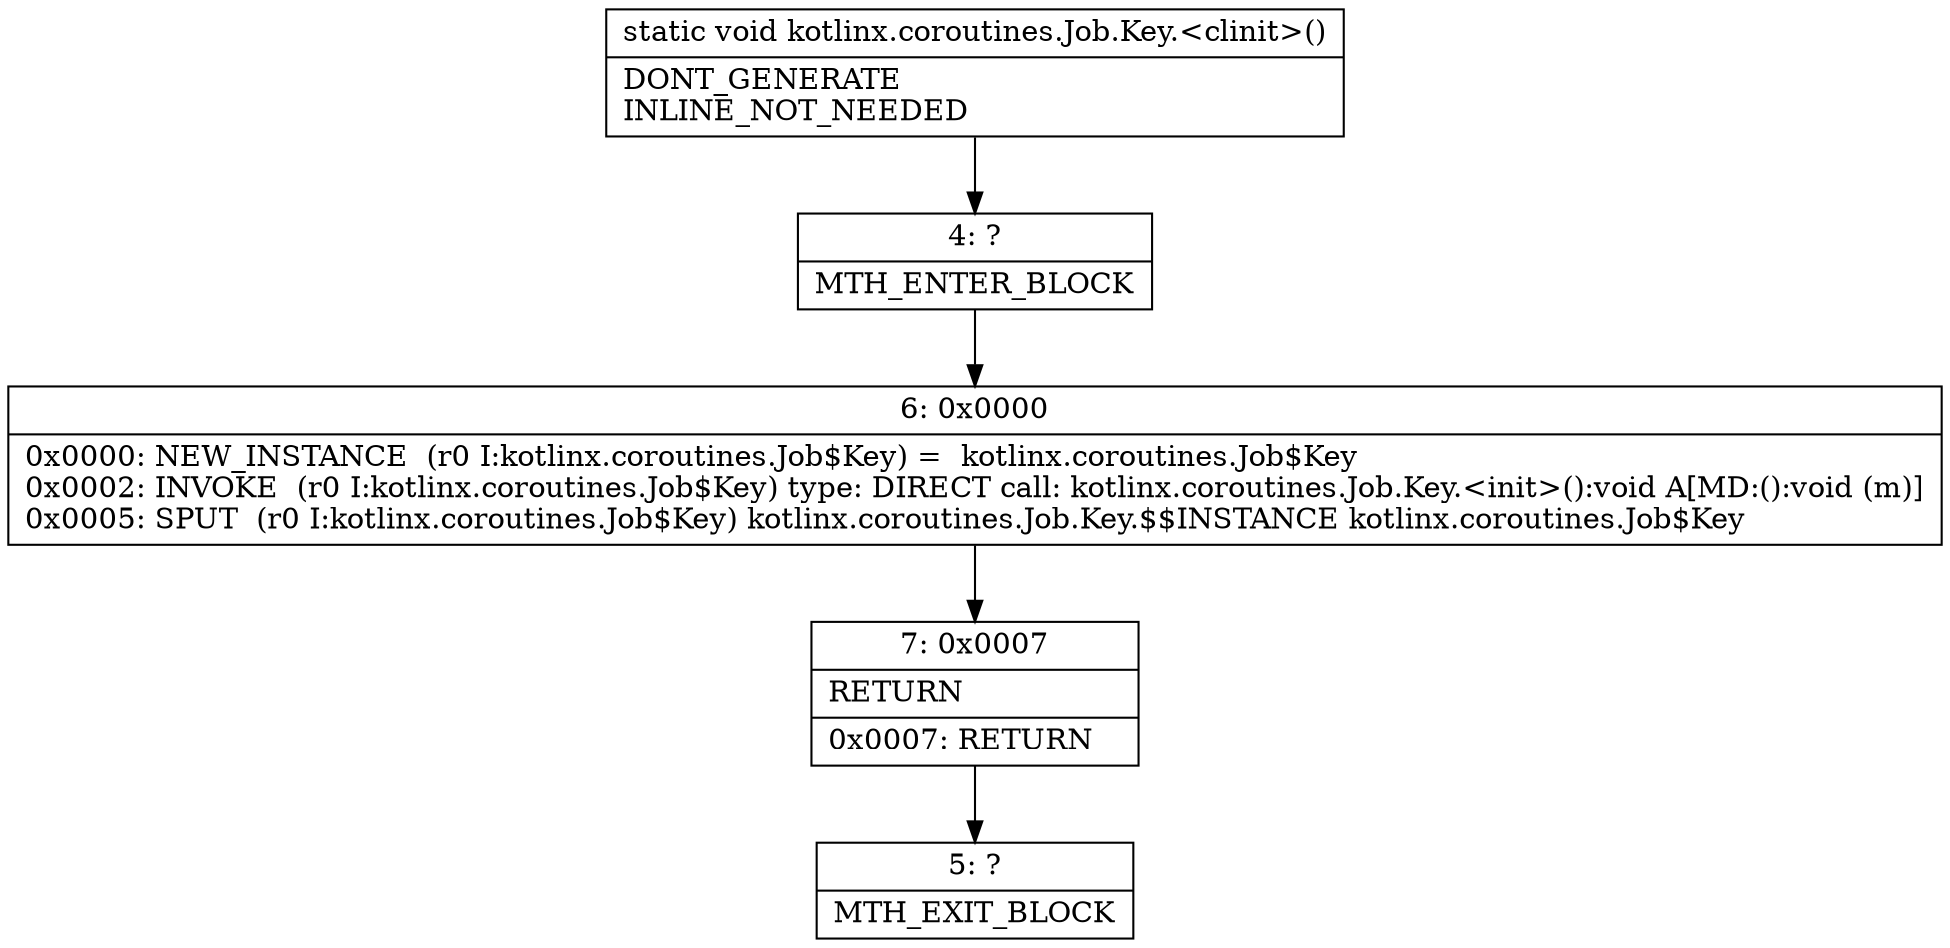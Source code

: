 digraph "CFG forkotlinx.coroutines.Job.Key.\<clinit\>()V" {
Node_4 [shape=record,label="{4\:\ ?|MTH_ENTER_BLOCK\l}"];
Node_6 [shape=record,label="{6\:\ 0x0000|0x0000: NEW_INSTANCE  (r0 I:kotlinx.coroutines.Job$Key) =  kotlinx.coroutines.Job$Key \l0x0002: INVOKE  (r0 I:kotlinx.coroutines.Job$Key) type: DIRECT call: kotlinx.coroutines.Job.Key.\<init\>():void A[MD:():void (m)]\l0x0005: SPUT  (r0 I:kotlinx.coroutines.Job$Key) kotlinx.coroutines.Job.Key.$$INSTANCE kotlinx.coroutines.Job$Key \l}"];
Node_7 [shape=record,label="{7\:\ 0x0007|RETURN\l|0x0007: RETURN   \l}"];
Node_5 [shape=record,label="{5\:\ ?|MTH_EXIT_BLOCK\l}"];
MethodNode[shape=record,label="{static void kotlinx.coroutines.Job.Key.\<clinit\>()  | DONT_GENERATE\lINLINE_NOT_NEEDED\l}"];
MethodNode -> Node_4;Node_4 -> Node_6;
Node_6 -> Node_7;
Node_7 -> Node_5;
}

